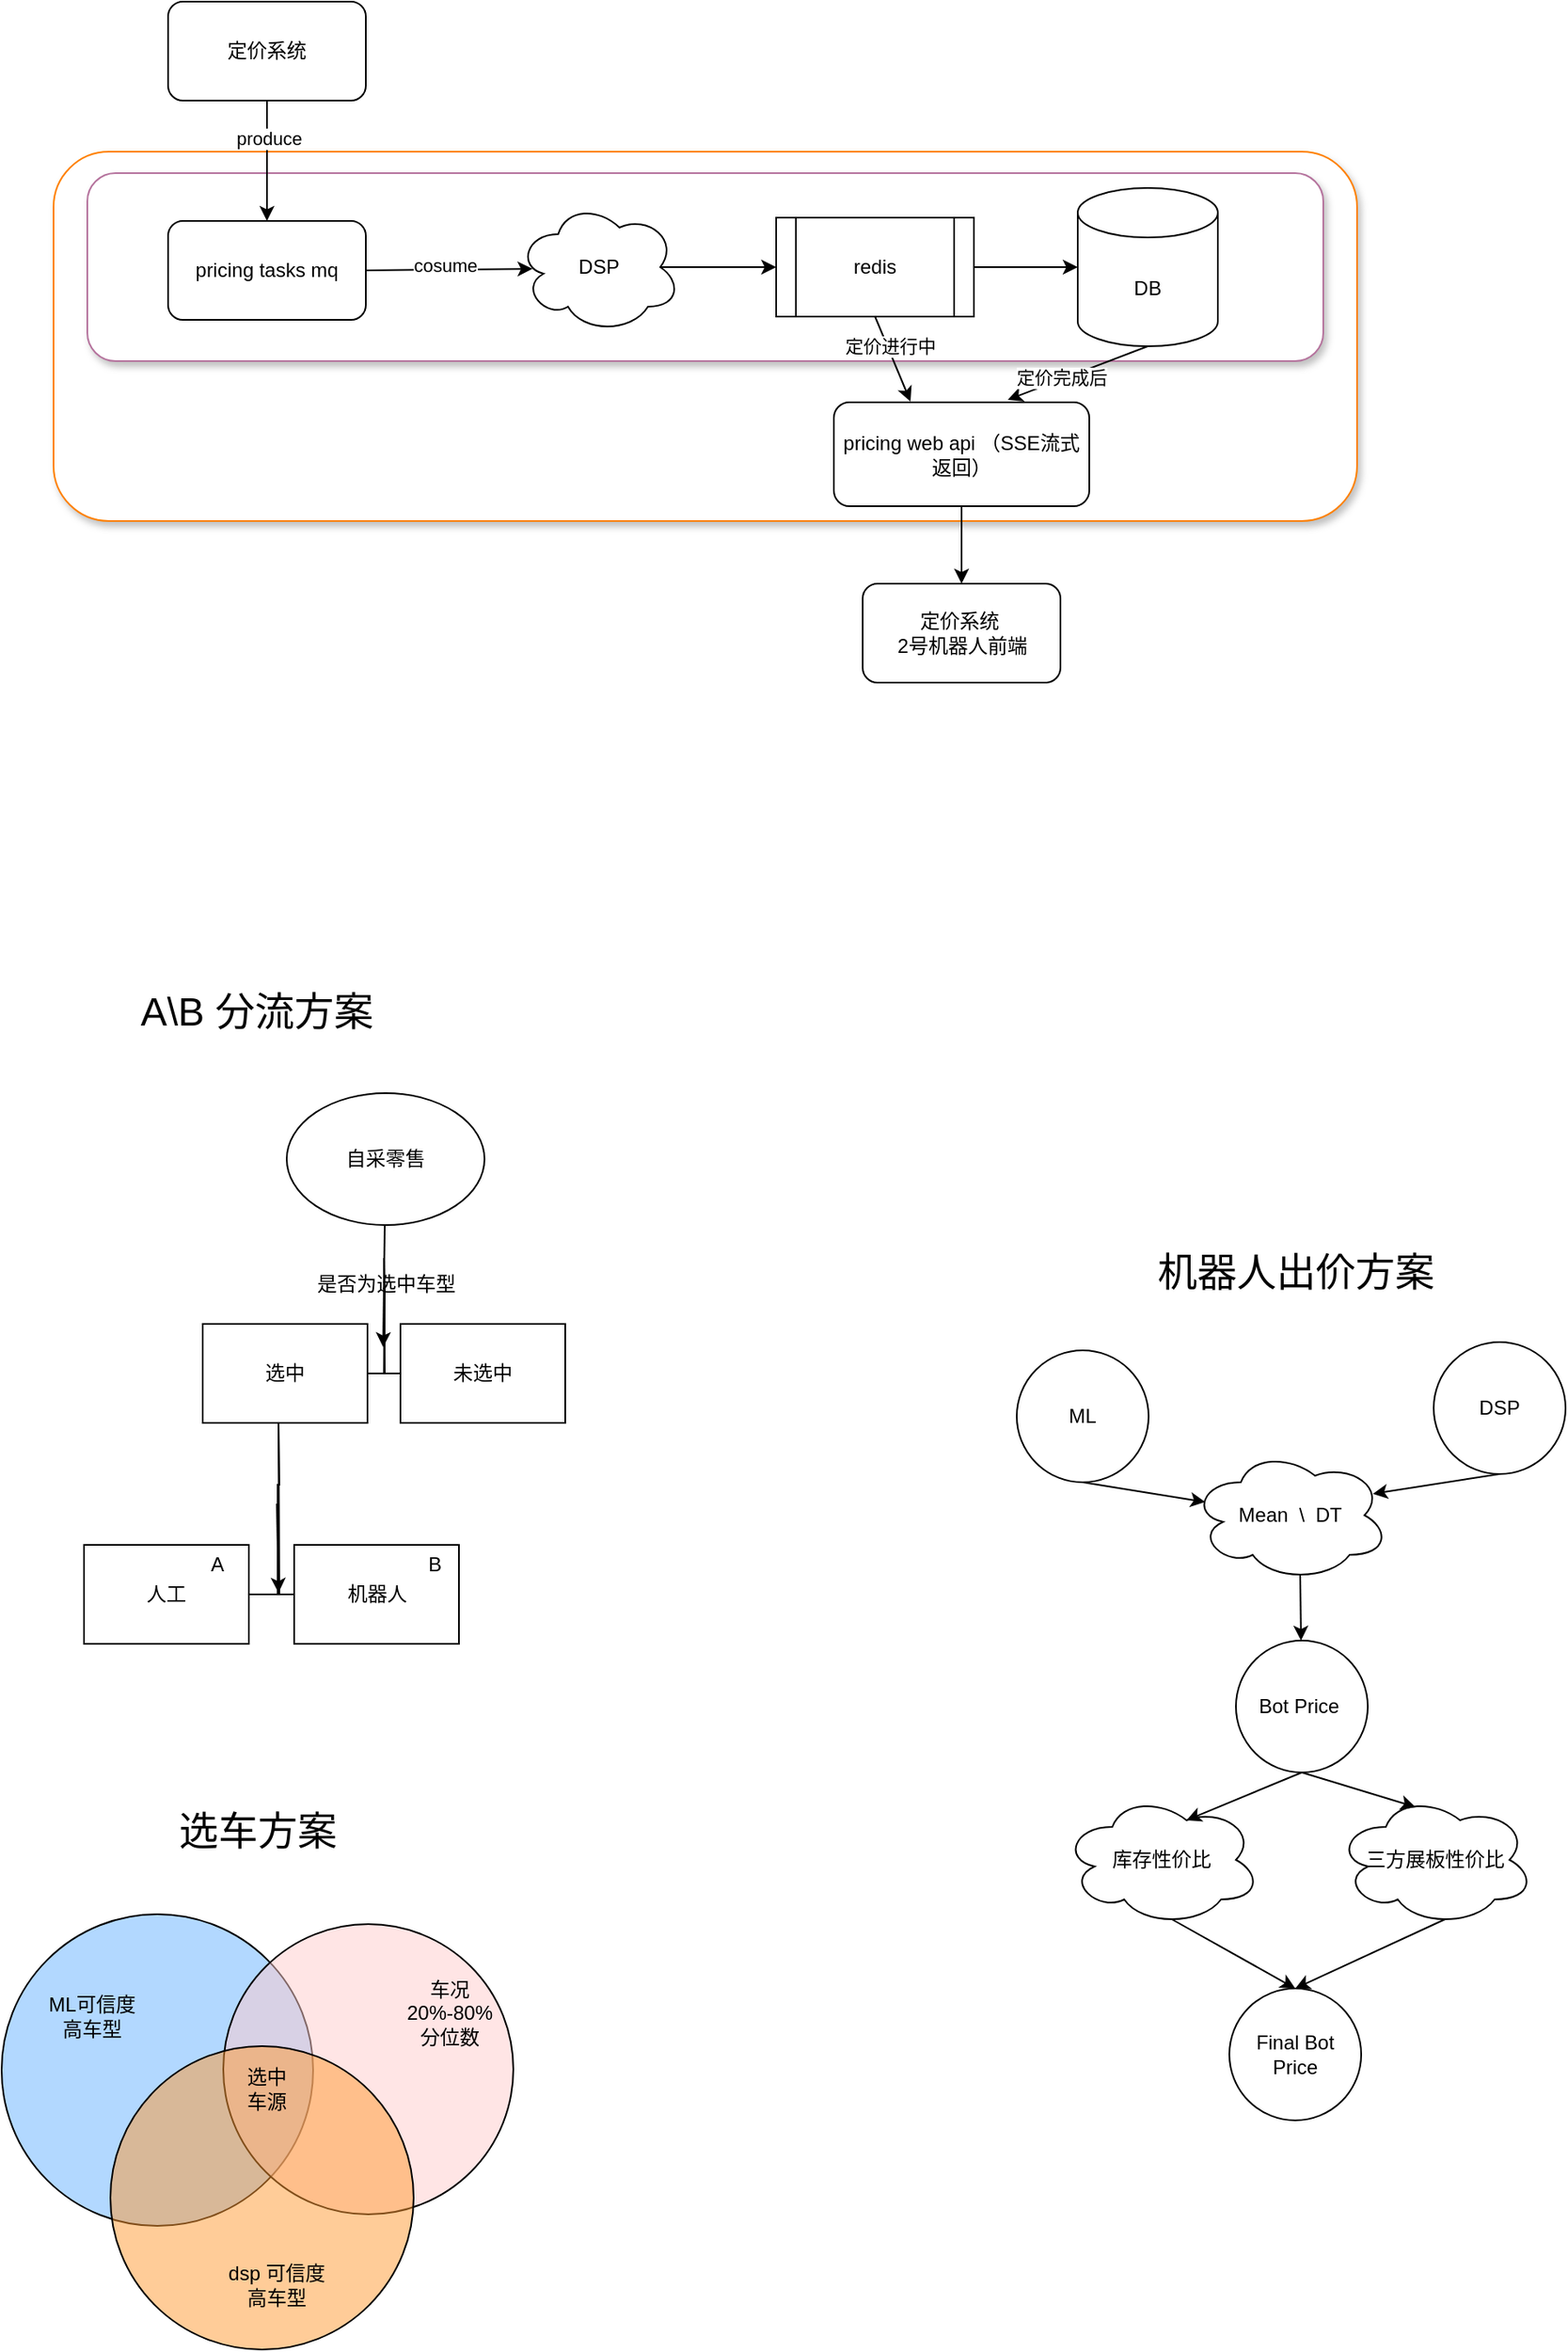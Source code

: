 <mxfile version="26.1.3">
  <diagram name="第 1 页" id="dXr8G55ADeOeAjB-wLCo">
    <mxGraphModel dx="1156" dy="581" grid="0" gridSize="10" guides="1" tooltips="1" connect="1" arrows="1" fold="1" page="1" pageScale="1" pageWidth="1200" pageHeight="1920" math="0" shadow="0">
      <root>
        <mxCell id="0" />
        <mxCell id="1" parent="0" />
        <mxCell id="itZnU8-O1z1cKu7S_E5a-29" value="" style="rounded=1;whiteSpace=wrap;html=1;strokeColor=#FF8000;shadow=1;" parent="1" vertex="1">
          <mxGeometry x="198.5" y="127" width="791" height="224" as="geometry" />
        </mxCell>
        <mxCell id="itZnU8-O1z1cKu7S_E5a-19" value="" style="rounded=1;whiteSpace=wrap;html=1;strokeColor=#B5739D;shadow=1;" parent="1" vertex="1">
          <mxGeometry x="219" y="140" width="750" height="114" as="geometry" />
        </mxCell>
        <mxCell id="itZnU8-O1z1cKu7S_E5a-4" value="pricing tasks mq" style="rounded=1;whiteSpace=wrap;html=1;" parent="1" vertex="1">
          <mxGeometry x="268" y="169" width="120" height="60" as="geometry" />
        </mxCell>
        <mxCell id="itZnU8-O1z1cKu7S_E5a-5" value="DSP" style="ellipse;shape=cloud;whiteSpace=wrap;html=1;" parent="1" vertex="1">
          <mxGeometry x="480" y="157" width="99" height="80" as="geometry" />
        </mxCell>
        <mxCell id="itZnU8-O1z1cKu7S_E5a-6" value="" style="endArrow=classic;html=1;rounded=0;entryX=0.092;entryY=0.513;entryDx=0;entryDy=0;entryPerimeter=0;exitX=1;exitY=0.5;exitDx=0;exitDy=0;" parent="1" source="itZnU8-O1z1cKu7S_E5a-4" target="itZnU8-O1z1cKu7S_E5a-5" edge="1">
          <mxGeometry width="50" height="50" relative="1" as="geometry">
            <mxPoint x="396" y="286" as="sourcePoint" />
            <mxPoint x="446" y="236" as="targetPoint" />
          </mxGeometry>
        </mxCell>
        <mxCell id="itZnU8-O1z1cKu7S_E5a-27" value="cosume" style="edgeLabel;html=1;align=center;verticalAlign=middle;resizable=0;points=[];" parent="itZnU8-O1z1cKu7S_E5a-6" vertex="1" connectable="0">
          <mxGeometry x="-0.06" y="3" relative="1" as="geometry">
            <mxPoint as="offset" />
          </mxGeometry>
        </mxCell>
        <mxCell id="itZnU8-O1z1cKu7S_E5a-8" value="redis" style="shape=process;whiteSpace=wrap;html=1;backgroundOutline=1;" parent="1" vertex="1">
          <mxGeometry x="637" y="167" width="120" height="60" as="geometry" />
        </mxCell>
        <mxCell id="itZnU8-O1z1cKu7S_E5a-11" value="" style="endArrow=classic;html=1;rounded=0;entryX=0;entryY=0.5;entryDx=0;entryDy=0;exitX=0.875;exitY=0.5;exitDx=0;exitDy=0;exitPerimeter=0;" parent="1" source="itZnU8-O1z1cKu7S_E5a-5" target="itZnU8-O1z1cKu7S_E5a-8" edge="1">
          <mxGeometry width="50" height="50" relative="1" as="geometry">
            <mxPoint x="580" y="284" as="sourcePoint" />
            <mxPoint x="689" y="195" as="targetPoint" />
          </mxGeometry>
        </mxCell>
        <mxCell id="itZnU8-O1z1cKu7S_E5a-14" value="DB" style="shape=cylinder3;whiteSpace=wrap;html=1;boundedLbl=1;backgroundOutline=1;size=15;" parent="1" vertex="1">
          <mxGeometry x="820" y="149" width="85" height="96" as="geometry" />
        </mxCell>
        <mxCell id="itZnU8-O1z1cKu7S_E5a-24" value="" style="endArrow=classic;html=1;rounded=0;entryX=0.5;entryY=0;entryDx=0;entryDy=0;exitX=0.5;exitY=1;exitDx=0;exitDy=0;" parent="1" source="itZnU8-O1z1cKu7S_E5a-25" target="itZnU8-O1z1cKu7S_E5a-4" edge="1">
          <mxGeometry width="50" height="50" relative="1" as="geometry">
            <mxPoint x="325" y="85" as="sourcePoint" />
            <mxPoint x="322" y="169" as="targetPoint" />
          </mxGeometry>
        </mxCell>
        <mxCell id="itZnU8-O1z1cKu7S_E5a-26" value="produce" style="edgeLabel;html=1;align=center;verticalAlign=middle;resizable=0;points=[];" parent="itZnU8-O1z1cKu7S_E5a-24" vertex="1" connectable="0">
          <mxGeometry x="-0.364" y="1" relative="1" as="geometry">
            <mxPoint as="offset" />
          </mxGeometry>
        </mxCell>
        <mxCell id="itZnU8-O1z1cKu7S_E5a-25" value="定价系统" style="rounded=1;whiteSpace=wrap;html=1;" parent="1" vertex="1">
          <mxGeometry x="268" y="36" width="120" height="60" as="geometry" />
        </mxCell>
        <mxCell id="itZnU8-O1z1cKu7S_E5a-28" value="pricing web api （SSE流式返回）" style="rounded=1;whiteSpace=wrap;html=1;" parent="1" vertex="1">
          <mxGeometry x="672" y="279" width="155" height="63" as="geometry" />
        </mxCell>
        <mxCell id="itZnU8-O1z1cKu7S_E5a-30" value="" style="endArrow=classic;html=1;rounded=0;exitX=0.5;exitY=1;exitDx=0;exitDy=0;entryX=0.3;entryY=-0.008;entryDx=0;entryDy=0;entryPerimeter=0;" parent="1" source="itZnU8-O1z1cKu7S_E5a-8" target="itZnU8-O1z1cKu7S_E5a-28" edge="1">
          <mxGeometry width="50" height="50" relative="1" as="geometry">
            <mxPoint x="746" y="296" as="sourcePoint" />
            <mxPoint x="796" y="246" as="targetPoint" />
          </mxGeometry>
        </mxCell>
        <mxCell id="itZnU8-O1z1cKu7S_E5a-35" value="定价进行中" style="edgeLabel;html=1;align=center;verticalAlign=middle;resizable=0;points=[];" parent="itZnU8-O1z1cKu7S_E5a-30" vertex="1" connectable="0">
          <mxGeometry x="-0.298" y="1" relative="1" as="geometry">
            <mxPoint as="offset" />
          </mxGeometry>
        </mxCell>
        <mxCell id="itZnU8-O1z1cKu7S_E5a-31" value="" style="endArrow=classic;html=1;rounded=0;exitX=0.5;exitY=1;exitDx=0;exitDy=0;exitPerimeter=0;entryX=0.681;entryY=-0.024;entryDx=0;entryDy=0;entryPerimeter=0;" parent="1" source="itZnU8-O1z1cKu7S_E5a-14" target="itZnU8-O1z1cKu7S_E5a-28" edge="1">
          <mxGeometry width="50" height="50" relative="1" as="geometry">
            <mxPoint x="1105" y="292" as="sourcePoint" />
            <mxPoint x="1155" y="242" as="targetPoint" />
          </mxGeometry>
        </mxCell>
        <mxCell id="itZnU8-O1z1cKu7S_E5a-36" value="定价完成后" style="edgeLabel;html=1;align=center;verticalAlign=middle;resizable=0;points=[];" parent="itZnU8-O1z1cKu7S_E5a-31" vertex="1" connectable="0">
          <mxGeometry x="0.198" y="-1" relative="1" as="geometry">
            <mxPoint x="-1" as="offset" />
          </mxGeometry>
        </mxCell>
        <mxCell id="itZnU8-O1z1cKu7S_E5a-32" value="定价系统&amp;nbsp;&lt;div&gt;2号机器人前端&lt;/div&gt;" style="rounded=1;whiteSpace=wrap;html=1;" parent="1" vertex="1">
          <mxGeometry x="689.5" y="389" width="120" height="60" as="geometry" />
        </mxCell>
        <mxCell id="itZnU8-O1z1cKu7S_E5a-34" value="" style="endArrow=classic;html=1;rounded=0;exitX=0.5;exitY=1;exitDx=0;exitDy=0;entryX=0.5;entryY=0;entryDx=0;entryDy=0;" parent="1" source="itZnU8-O1z1cKu7S_E5a-28" target="itZnU8-O1z1cKu7S_E5a-32" edge="1">
          <mxGeometry width="50" height="50" relative="1" as="geometry">
            <mxPoint x="880" y="424" as="sourcePoint" />
            <mxPoint x="930" y="374" as="targetPoint" />
          </mxGeometry>
        </mxCell>
        <mxCell id="itZnU8-O1z1cKu7S_E5a-38" value="" style="endArrow=classic;html=1;rounded=0;exitX=1;exitY=0.5;exitDx=0;exitDy=0;entryX=0;entryY=0.5;entryDx=0;entryDy=0;entryPerimeter=0;" parent="1" source="itZnU8-O1z1cKu7S_E5a-8" target="itZnU8-O1z1cKu7S_E5a-14" edge="1">
          <mxGeometry width="50" height="50" relative="1" as="geometry">
            <mxPoint x="794" y="219" as="sourcePoint" />
            <mxPoint x="858" y="197" as="targetPoint" />
          </mxGeometry>
        </mxCell>
        <mxCell id="T7qoQ7lvPFL74FgqGg6b-2" value="" style="edgeStyle=orthogonalEdgeStyle;sourcePerimeterSpacing=0;targetPerimeterSpacing=0;startArrow=none;endArrow=none;rounded=0;targetPortConstraint=eastwest;sourcePortConstraint=northsouth;curved=0;rounded=0;" edge="1" target="T7qoQ7lvPFL74FgqGg6b-4" parent="1">
          <mxGeometry relative="1" as="geometry">
            <mxPoint x="335" y="898" as="sourcePoint" />
          </mxGeometry>
        </mxCell>
        <mxCell id="T7qoQ7lvPFL74FgqGg6b-3" value="" style="edgeStyle=orthogonalEdgeStyle;sourcePerimeterSpacing=0;targetPerimeterSpacing=0;startArrow=none;endArrow=none;rounded=0;targetPortConstraint=eastwest;sourcePortConstraint=northsouth;curved=0;rounded=0;" edge="1" target="T7qoQ7lvPFL74FgqGg6b-5" parent="1">
          <mxGeometry relative="1" as="geometry">
            <mxPoint x="335" y="898" as="sourcePoint" />
          </mxGeometry>
        </mxCell>
        <mxCell id="T7qoQ7lvPFL74FgqGg6b-4" value="人工" style="whiteSpace=wrap;html=1;align=center;verticalAlign=middle;treeFolding=1;treeMoving=1;" vertex="1" parent="1">
          <mxGeometry x="217" y="972" width="100" height="60" as="geometry" />
        </mxCell>
        <mxCell id="T7qoQ7lvPFL74FgqGg6b-5" value="机器人" style="whiteSpace=wrap;html=1;align=center;verticalAlign=middle;treeFolding=1;treeMoving=1;" vertex="1" parent="1">
          <mxGeometry x="344.5" y="972" width="100" height="60" as="geometry" />
        </mxCell>
        <mxCell id="T7qoQ7lvPFL74FgqGg6b-8" value="" style="edgeStyle=orthogonalEdgeStyle;sourcePerimeterSpacing=0;targetPerimeterSpacing=0;startArrow=none;endArrow=none;rounded=0;targetPortConstraint=eastwest;sourcePortConstraint=northsouth;curved=0;rounded=0;" edge="1" target="T7qoQ7lvPFL74FgqGg6b-10" parent="1">
          <mxGeometry relative="1" as="geometry">
            <mxPoint x="399" y="798" as="sourcePoint" />
          </mxGeometry>
        </mxCell>
        <mxCell id="T7qoQ7lvPFL74FgqGg6b-9" value="" style="edgeStyle=orthogonalEdgeStyle;sourcePerimeterSpacing=0;targetPerimeterSpacing=0;startArrow=none;endArrow=none;rounded=0;targetPortConstraint=eastwest;sourcePortConstraint=northsouth;curved=0;rounded=0;" edge="1" target="T7qoQ7lvPFL74FgqGg6b-11" parent="1">
          <mxGeometry relative="1" as="geometry">
            <mxPoint x="399" y="798" as="sourcePoint" />
          </mxGeometry>
        </mxCell>
        <mxCell id="T7qoQ7lvPFL74FgqGg6b-10" value="选中" style="whiteSpace=wrap;html=1;align=center;verticalAlign=middle;treeFolding=1;treeMoving=1;" vertex="1" parent="1">
          <mxGeometry x="289" y="838" width="100" height="60" as="geometry" />
        </mxCell>
        <mxCell id="T7qoQ7lvPFL74FgqGg6b-11" value="未选中" style="whiteSpace=wrap;html=1;align=center;verticalAlign=middle;treeFolding=1;treeMoving=1;" vertex="1" parent="1">
          <mxGeometry x="409" y="838" width="100" height="60" as="geometry" />
        </mxCell>
        <mxCell id="T7qoQ7lvPFL74FgqGg6b-12" value="是否为选中车型" style="text;html=1;align=center;verticalAlign=middle;whiteSpace=wrap;rounded=0;" vertex="1" parent="1">
          <mxGeometry x="344.5" y="799" width="111" height="30" as="geometry" />
        </mxCell>
        <mxCell id="T7qoQ7lvPFL74FgqGg6b-13" value="" style="endArrow=classic;html=1;rounded=0;" edge="1" parent="1" source="T7qoQ7lvPFL74FgqGg6b-14">
          <mxGeometry width="50" height="50" relative="1" as="geometry">
            <mxPoint x="401.5" y="786" as="sourcePoint" />
            <mxPoint x="398.5" y="852" as="targetPoint" />
          </mxGeometry>
        </mxCell>
        <mxCell id="T7qoQ7lvPFL74FgqGg6b-14" value="自采零售" style="ellipse;whiteSpace=wrap;html=1;" vertex="1" parent="1">
          <mxGeometry x="340" y="698" width="120" height="80" as="geometry" />
        </mxCell>
        <mxCell id="T7qoQ7lvPFL74FgqGg6b-15" value="" style="endArrow=classic;html=1;rounded=0;exitX=0.5;exitY=1;exitDx=0;exitDy=0;" edge="1" parent="1">
          <mxGeometry width="50" height="50" relative="1" as="geometry">
            <mxPoint x="334" y="947" as="sourcePoint" />
            <mxPoint x="335" y="1001" as="targetPoint" />
          </mxGeometry>
        </mxCell>
        <mxCell id="T7qoQ7lvPFL74FgqGg6b-17" value="&lt;font style=&quot;font-size: 24px;&quot;&gt;A\B 分流方案&lt;/font&gt;" style="text;html=1;align=center;verticalAlign=middle;whiteSpace=wrap;rounded=0;" vertex="1" parent="1">
          <mxGeometry x="240" y="632" width="164" height="34" as="geometry" />
        </mxCell>
        <mxCell id="T7qoQ7lvPFL74FgqGg6b-35" value="ML" style="ellipse;whiteSpace=wrap;html=1;aspect=fixed;" vertex="1" parent="1">
          <mxGeometry x="783" y="854" width="80" height="80" as="geometry" />
        </mxCell>
        <mxCell id="T7qoQ7lvPFL74FgqGg6b-36" value="DSP" style="ellipse;whiteSpace=wrap;html=1;aspect=fixed;" vertex="1" parent="1">
          <mxGeometry x="1036" y="849" width="80" height="80" as="geometry" />
        </mxCell>
        <mxCell id="T7qoQ7lvPFL74FgqGg6b-37" value="Bot Price&amp;nbsp;" style="ellipse;whiteSpace=wrap;html=1;aspect=fixed;" vertex="1" parent="1">
          <mxGeometry x="916" y="1030" width="80" height="80" as="geometry" />
        </mxCell>
        <mxCell id="T7qoQ7lvPFL74FgqGg6b-38" value="" style="endArrow=classic;html=1;rounded=0;exitX=0.5;exitY=1;exitDx=0;exitDy=0;entryX=0.07;entryY=0.4;entryDx=0;entryDy=0;entryPerimeter=0;" edge="1" parent="1" source="T7qoQ7lvPFL74FgqGg6b-35" target="T7qoQ7lvPFL74FgqGg6b-41">
          <mxGeometry width="50" height="50" relative="1" as="geometry">
            <mxPoint x="719" y="1000" as="sourcePoint" />
            <mxPoint x="769" y="950" as="targetPoint" />
          </mxGeometry>
        </mxCell>
        <mxCell id="T7qoQ7lvPFL74FgqGg6b-39" value="" style="endArrow=classic;html=1;rounded=0;exitX=0.5;exitY=1;exitDx=0;exitDy=0;entryX=0.917;entryY=0.338;entryDx=0;entryDy=0;entryPerimeter=0;" edge="1" parent="1" source="T7qoQ7lvPFL74FgqGg6b-36" target="T7qoQ7lvPFL74FgqGg6b-41">
          <mxGeometry width="50" height="50" relative="1" as="geometry">
            <mxPoint x="894" y="876" as="sourcePoint" />
            <mxPoint x="1018" y="919" as="targetPoint" />
          </mxGeometry>
        </mxCell>
        <mxCell id="T7qoQ7lvPFL74FgqGg6b-41" value="Mean&amp;nbsp; \&amp;nbsp; DT" style="ellipse;shape=cloud;whiteSpace=wrap;html=1;" vertex="1" parent="1">
          <mxGeometry x="889" y="914" width="120" height="80" as="geometry" />
        </mxCell>
        <mxCell id="T7qoQ7lvPFL74FgqGg6b-42" value="" style="endArrow=classic;html=1;rounded=0;exitX=0.55;exitY=0.95;exitDx=0;exitDy=0;exitPerimeter=0;" edge="1" parent="1" source="T7qoQ7lvPFL74FgqGg6b-41" target="T7qoQ7lvPFL74FgqGg6b-37">
          <mxGeometry width="50" height="50" relative="1" as="geometry">
            <mxPoint x="1102" y="1018" as="sourcePoint" />
            <mxPoint x="1152" y="968" as="targetPoint" />
          </mxGeometry>
        </mxCell>
        <mxCell id="T7qoQ7lvPFL74FgqGg6b-44" value="库存性价比" style="ellipse;shape=cloud;whiteSpace=wrap;html=1;" vertex="1" parent="1">
          <mxGeometry x="811" y="1123" width="120" height="80" as="geometry" />
        </mxCell>
        <mxCell id="T7qoQ7lvPFL74FgqGg6b-45" value="三方展板性价比" style="ellipse;shape=cloud;whiteSpace=wrap;html=1;" vertex="1" parent="1">
          <mxGeometry x="977" y="1123" width="120" height="80" as="geometry" />
        </mxCell>
        <mxCell id="T7qoQ7lvPFL74FgqGg6b-46" value="" style="endArrow=classic;html=1;rounded=0;exitX=0.5;exitY=1;exitDx=0;exitDy=0;entryX=0.4;entryY=0.1;entryDx=0;entryDy=0;entryPerimeter=0;" edge="1" parent="1" source="T7qoQ7lvPFL74FgqGg6b-37" target="T7qoQ7lvPFL74FgqGg6b-45">
          <mxGeometry width="50" height="50" relative="1" as="geometry">
            <mxPoint x="1087" y="1111" as="sourcePoint" />
            <mxPoint x="1169" y="1135" as="targetPoint" />
          </mxGeometry>
        </mxCell>
        <mxCell id="T7qoQ7lvPFL74FgqGg6b-47" value="" style="endArrow=classic;html=1;rounded=0;exitX=0.5;exitY=1;exitDx=0;exitDy=0;entryX=0.625;entryY=0.2;entryDx=0;entryDy=0;entryPerimeter=0;" edge="1" parent="1" source="T7qoQ7lvPFL74FgqGg6b-37" target="T7qoQ7lvPFL74FgqGg6b-44">
          <mxGeometry width="50" height="50" relative="1" as="geometry">
            <mxPoint x="503" y="1160" as="sourcePoint" />
            <mxPoint x="745" y="1077" as="targetPoint" />
          </mxGeometry>
        </mxCell>
        <mxCell id="T7qoQ7lvPFL74FgqGg6b-48" value="" style="endArrow=classic;html=1;rounded=0;exitX=0.55;exitY=0.95;exitDx=0;exitDy=0;exitPerimeter=0;entryX=0.5;entryY=0;entryDx=0;entryDy=0;" edge="1" parent="1" source="T7qoQ7lvPFL74FgqGg6b-45" target="T7qoQ7lvPFL74FgqGg6b-50">
          <mxGeometry width="50" height="50" relative="1" as="geometry">
            <mxPoint x="1200" y="1251" as="sourcePoint" />
            <mxPoint x="1282" y="1275" as="targetPoint" />
          </mxGeometry>
        </mxCell>
        <mxCell id="T7qoQ7lvPFL74FgqGg6b-49" value="" style="endArrow=classic;html=1;rounded=0;exitX=0.55;exitY=0.95;exitDx=0;exitDy=0;exitPerimeter=0;entryX=0.5;entryY=0;entryDx=0;entryDy=0;" edge="1" parent="1" source="T7qoQ7lvPFL74FgqGg6b-44" target="T7qoQ7lvPFL74FgqGg6b-50">
          <mxGeometry width="50" height="50" relative="1" as="geometry">
            <mxPoint x="809" y="1225" as="sourcePoint" />
            <mxPoint x="891" y="1249" as="targetPoint" />
          </mxGeometry>
        </mxCell>
        <mxCell id="T7qoQ7lvPFL74FgqGg6b-50" value="Final Bot Price" style="ellipse;whiteSpace=wrap;html=1;aspect=fixed;" vertex="1" parent="1">
          <mxGeometry x="912" y="1241" width="80" height="80" as="geometry" />
        </mxCell>
        <mxCell id="T7qoQ7lvPFL74FgqGg6b-51" value="A" style="text;html=1;align=center;verticalAlign=middle;whiteSpace=wrap;rounded=0;" vertex="1" parent="1">
          <mxGeometry x="268" y="969" width="60" height="30" as="geometry" />
        </mxCell>
        <mxCell id="T7qoQ7lvPFL74FgqGg6b-52" value="B" style="text;html=1;align=center;verticalAlign=middle;whiteSpace=wrap;rounded=0;" vertex="1" parent="1">
          <mxGeometry x="400" y="969" width="60" height="30" as="geometry" />
        </mxCell>
        <mxCell id="T7qoQ7lvPFL74FgqGg6b-57" value="" style="ellipse;whiteSpace=wrap;html=1;aspect=fixed;fillColor=#66B2FF;fillOpacity=50;" vertex="1" parent="1">
          <mxGeometry x="167" y="1196" width="189" height="189" as="geometry" />
        </mxCell>
        <mxCell id="T7qoQ7lvPFL74FgqGg6b-58" value="" style="ellipse;whiteSpace=wrap;html=1;aspect=fixed;fillColor=#FFCCCC;fillOpacity=50;strokeColor=#000000;" vertex="1" parent="1">
          <mxGeometry x="301.5" y="1202" width="176" height="176" as="geometry" />
        </mxCell>
        <mxCell id="T7qoQ7lvPFL74FgqGg6b-59" value="" style="ellipse;whiteSpace=wrap;html=1;aspect=fixed;fillColor=light-dark(#FF9933,#000000);fillOpacity=50;" vertex="1" parent="1">
          <mxGeometry x="233" y="1276" width="184" height="184" as="geometry" />
        </mxCell>
        <mxCell id="T7qoQ7lvPFL74FgqGg6b-60" value="dsp 可信度高车型" style="text;html=1;align=center;verticalAlign=middle;whiteSpace=wrap;rounded=0;" vertex="1" parent="1">
          <mxGeometry x="303" y="1406" width="62" height="30" as="geometry" />
        </mxCell>
        <mxCell id="T7qoQ7lvPFL74FgqGg6b-61" value="车况20%-80% 分位数" style="text;html=1;align=center;verticalAlign=middle;whiteSpace=wrap;rounded=0;" vertex="1" parent="1">
          <mxGeometry x="409" y="1241" width="60" height="30" as="geometry" />
        </mxCell>
        <mxCell id="T7qoQ7lvPFL74FgqGg6b-62" value="ML可信度高车型" style="text;html=1;align=center;verticalAlign=middle;whiteSpace=wrap;rounded=0;" vertex="1" parent="1">
          <mxGeometry x="192" y="1243" width="60" height="30" as="geometry" />
        </mxCell>
        <mxCell id="T7qoQ7lvPFL74FgqGg6b-63" value="&lt;font style=&quot;font-size: 24px;&quot;&gt;选车方案&lt;/font&gt;" style="text;html=1;align=center;verticalAlign=middle;whiteSpace=wrap;rounded=0;" vertex="1" parent="1">
          <mxGeometry x="265.5" y="1131" width="113" height="30" as="geometry" />
        </mxCell>
        <mxCell id="T7qoQ7lvPFL74FgqGg6b-64" value="&lt;font style=&quot;font-size: 24px;&quot;&gt;机器人出价方案&lt;/font&gt;" style="text;html=1;align=center;verticalAlign=middle;whiteSpace=wrap;rounded=0;" vertex="1" parent="1">
          <mxGeometry x="858.5" y="794" width="187" height="25" as="geometry" />
        </mxCell>
        <mxCell id="T7qoQ7lvPFL74FgqGg6b-65" value="选中&lt;div&gt;车源&lt;/div&gt;" style="text;html=1;align=center;verticalAlign=middle;whiteSpace=wrap;rounded=0;" vertex="1" parent="1">
          <mxGeometry x="298" y="1287" width="60" height="30" as="geometry" />
        </mxCell>
      </root>
    </mxGraphModel>
  </diagram>
</mxfile>
